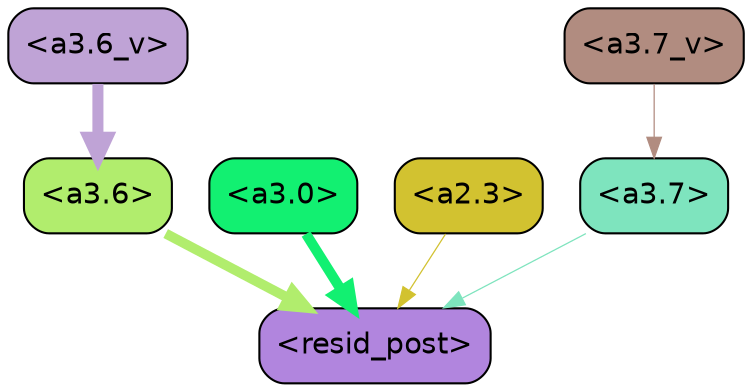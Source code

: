strict digraph "" {
	graph [bgcolor=transparent,
		layout=dot,
		overlap=false,
		splines=true
	];
	"<a3.7>"	[color=black,
		fillcolor="#7ee4be",
		fontname=Helvetica,
		shape=box,
		style="filled, rounded"];
	"<resid_post>"	[color=black,
		fillcolor="#b185de",
		fontname=Helvetica,
		shape=box,
		style="filled, rounded"];
	"<a3.7>" -> "<resid_post>"	[color="#7ee4be",
		penwidth=0.6];
	"<a3.6>"	[color=black,
		fillcolor="#b1ed6d",
		fontname=Helvetica,
		shape=box,
		style="filled, rounded"];
	"<a3.6>" -> "<resid_post>"	[color="#b1ed6d",
		penwidth=4.746312499046326];
	"<a3.0>"	[color=black,
		fillcolor="#12f071",
		fontname=Helvetica,
		shape=box,
		style="filled, rounded"];
	"<a3.0>" -> "<resid_post>"	[color="#12f071",
		penwidth=4.896343111991882];
	"<a2.3>"	[color=black,
		fillcolor="#d2c230",
		fontname=Helvetica,
		shape=box,
		style="filled, rounded"];
	"<a2.3>" -> "<resid_post>"	[color="#d2c230",
		penwidth=0.6];
	"<a3.7_v>"	[color=black,
		fillcolor="#b18c80",
		fontname=Helvetica,
		shape=box,
		style="filled, rounded"];
	"<a3.7_v>" -> "<a3.7>"	[color="#b18c80",
		penwidth=0.6];
	"<a3.6_v>"	[color=black,
		fillcolor="#bfa3d6",
		fontname=Helvetica,
		shape=box,
		style="filled, rounded"];
	"<a3.6_v>" -> "<a3.6>"	[color="#bfa3d6",
		penwidth=5.297133803367615];
}
